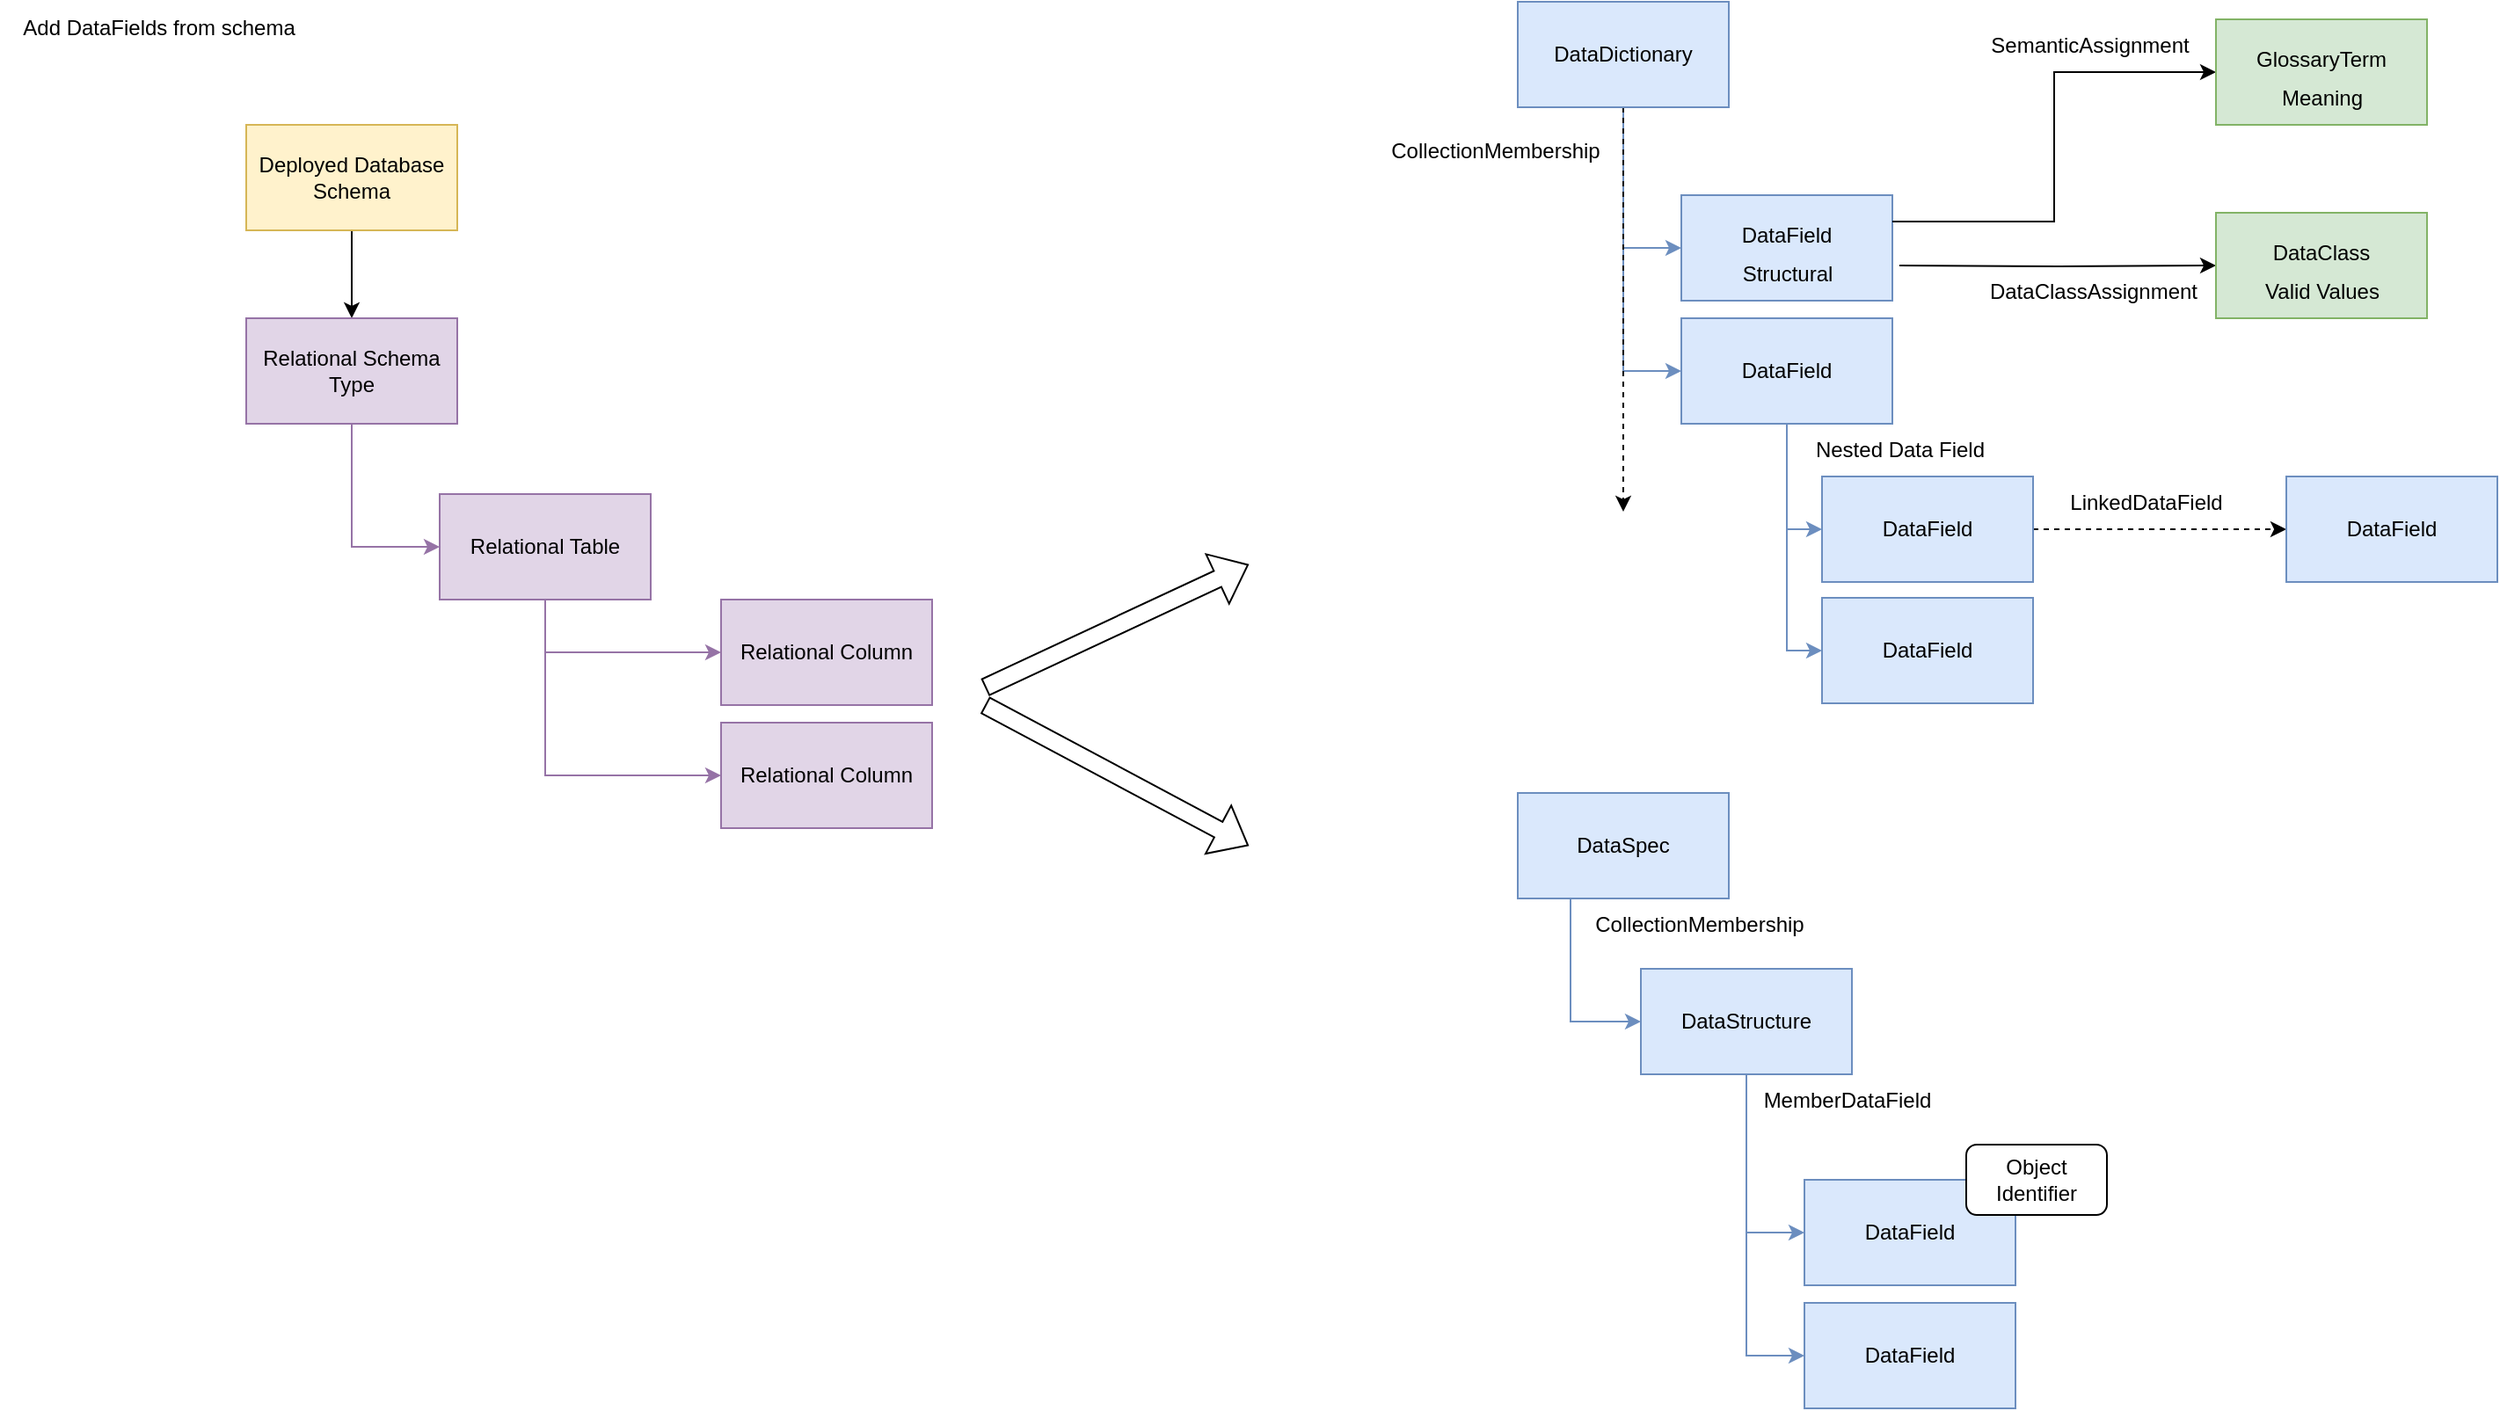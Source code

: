 <mxfile version="26.1.1">
  <diagram name="data-fields" id="ivfF4GWM53ZjKB8wbvqa">
    <mxGraphModel dx="1242" dy="832" grid="1" gridSize="10" guides="1" tooltips="1" connect="1" arrows="1" fold="1" page="1" pageScale="1" pageWidth="827" pageHeight="1169" math="0" shadow="0">
      <root>
        <mxCell id="0" />
        <mxCell id="1" parent="0" />
        <mxCell id="taulqxEgYe-I9Oj6d4i8-7" style="edgeStyle=orthogonalEdgeStyle;rounded=0;orthogonalLoop=1;jettySize=auto;html=1;exitX=0.5;exitY=1;exitDx=0;exitDy=0;entryX=0.5;entryY=0;entryDx=0;entryDy=0;" edge="1" parent="1" source="taulqxEgYe-I9Oj6d4i8-1" target="taulqxEgYe-I9Oj6d4i8-3">
          <mxGeometry relative="1" as="geometry" />
        </mxCell>
        <mxCell id="taulqxEgYe-I9Oj6d4i8-1" value="Deployed Database Schema" style="rounded=0;whiteSpace=wrap;html=1;fillColor=#fff2cc;strokeColor=#d6b656;" vertex="1" parent="1">
          <mxGeometry x="200" y="280" width="120" height="60" as="geometry" />
        </mxCell>
        <mxCell id="taulqxEgYe-I9Oj6d4i8-2" value="Add DataFields from schema" style="text;html=1;align=center;verticalAlign=middle;resizable=0;points=[];autosize=1;strokeColor=none;fillColor=none;" vertex="1" parent="1">
          <mxGeometry x="60" y="210" width="180" height="30" as="geometry" />
        </mxCell>
        <mxCell id="taulqxEgYe-I9Oj6d4i8-8" style="edgeStyle=orthogonalEdgeStyle;rounded=0;orthogonalLoop=1;jettySize=auto;html=1;entryX=0;entryY=0.5;entryDx=0;entryDy=0;fillColor=#e1d5e7;strokeColor=#9673a6;" edge="1" parent="1" source="taulqxEgYe-I9Oj6d4i8-3" target="taulqxEgYe-I9Oj6d4i8-6">
          <mxGeometry relative="1" as="geometry" />
        </mxCell>
        <mxCell id="taulqxEgYe-I9Oj6d4i8-3" value="Relational Schema Type" style="rounded=0;whiteSpace=wrap;html=1;fillColor=#e1d5e7;strokeColor=#9673a6;" vertex="1" parent="1">
          <mxGeometry x="200" y="390" width="120" height="60" as="geometry" />
        </mxCell>
        <mxCell id="taulqxEgYe-I9Oj6d4i8-4" value="Relational Column" style="rounded=0;whiteSpace=wrap;html=1;fillColor=#e1d5e7;strokeColor=#9673a6;" vertex="1" parent="1">
          <mxGeometry x="470" y="620" width="120" height="60" as="geometry" />
        </mxCell>
        <mxCell id="taulqxEgYe-I9Oj6d4i8-5" value="Relational Column" style="rounded=0;whiteSpace=wrap;html=1;fillColor=#e1d5e7;strokeColor=#9673a6;" vertex="1" parent="1">
          <mxGeometry x="470" y="550" width="120" height="60" as="geometry" />
        </mxCell>
        <mxCell id="taulqxEgYe-I9Oj6d4i8-9" style="edgeStyle=orthogonalEdgeStyle;rounded=0;orthogonalLoop=1;jettySize=auto;html=1;exitX=0.5;exitY=1;exitDx=0;exitDy=0;fillColor=#e1d5e7;strokeColor=#9673a6;" edge="1" parent="1" source="taulqxEgYe-I9Oj6d4i8-6" target="taulqxEgYe-I9Oj6d4i8-5">
          <mxGeometry relative="1" as="geometry" />
        </mxCell>
        <mxCell id="taulqxEgYe-I9Oj6d4i8-10" style="edgeStyle=orthogonalEdgeStyle;rounded=0;orthogonalLoop=1;jettySize=auto;html=1;exitX=0.5;exitY=1;exitDx=0;exitDy=0;entryX=0;entryY=0.5;entryDx=0;entryDy=0;fillColor=#e1d5e7;strokeColor=#9673a6;" edge="1" parent="1" source="taulqxEgYe-I9Oj6d4i8-6" target="taulqxEgYe-I9Oj6d4i8-4">
          <mxGeometry relative="1" as="geometry" />
        </mxCell>
        <mxCell id="taulqxEgYe-I9Oj6d4i8-6" value="Relational Table" style="rounded=0;whiteSpace=wrap;html=1;fillColor=#e1d5e7;strokeColor=#9673a6;" vertex="1" parent="1">
          <mxGeometry x="310" y="490" width="120" height="60" as="geometry" />
        </mxCell>
        <mxCell id="taulqxEgYe-I9Oj6d4i8-28" style="edgeStyle=orthogonalEdgeStyle;rounded=0;orthogonalLoop=1;jettySize=auto;html=1;entryX=0;entryY=0.5;entryDx=0;entryDy=0;" edge="1" parent="1" target="taulqxEgYe-I9Oj6d4i8-27">
          <mxGeometry relative="1" as="geometry">
            <mxPoint x="1140" y="360" as="sourcePoint" />
          </mxGeometry>
        </mxCell>
        <mxCell id="taulqxEgYe-I9Oj6d4i8-11" value="DataField&lt;div&gt;&lt;br&gt;&lt;/div&gt;" style="rounded=0;whiteSpace=wrap;html=1;fillColor=#dae8fc;strokeColor=#6c8ebf;" vertex="1" parent="1">
          <mxGeometry x="1016" y="320" width="120" height="60" as="geometry" />
        </mxCell>
        <mxCell id="taulqxEgYe-I9Oj6d4i8-12" value="DataField" style="rounded=0;whiteSpace=wrap;html=1;fillColor=#dae8fc;strokeColor=#6c8ebf;" vertex="1" parent="1">
          <mxGeometry x="1016" y="390" width="120" height="60" as="geometry" />
        </mxCell>
        <mxCell id="taulqxEgYe-I9Oj6d4i8-15" style="edgeStyle=orthogonalEdgeStyle;rounded=0;orthogonalLoop=1;jettySize=auto;html=1;exitX=0.5;exitY=1;exitDx=0;exitDy=0;entryX=0;entryY=0.5;entryDx=0;entryDy=0;fillColor=#dae8fc;strokeColor=#6c8ebf;" edge="1" parent="1" source="taulqxEgYe-I9Oj6d4i8-14" target="taulqxEgYe-I9Oj6d4i8-11">
          <mxGeometry relative="1" as="geometry" />
        </mxCell>
        <mxCell id="taulqxEgYe-I9Oj6d4i8-16" style="edgeStyle=orthogonalEdgeStyle;rounded=0;orthogonalLoop=1;jettySize=auto;html=1;exitX=0.5;exitY=1;exitDx=0;exitDy=0;entryX=0;entryY=0.5;entryDx=0;entryDy=0;fillColor=#dae8fc;strokeColor=#6c8ebf;" edge="1" parent="1" source="taulqxEgYe-I9Oj6d4i8-14" target="taulqxEgYe-I9Oj6d4i8-12">
          <mxGeometry relative="1" as="geometry" />
        </mxCell>
        <mxCell id="taulqxEgYe-I9Oj6d4i8-26" style="edgeStyle=orthogonalEdgeStyle;rounded=0;orthogonalLoop=1;jettySize=auto;html=1;exitX=0.5;exitY=1;exitDx=0;exitDy=0;dashed=1;" edge="1" parent="1" source="taulqxEgYe-I9Oj6d4i8-14">
          <mxGeometry relative="1" as="geometry">
            <mxPoint x="983" y="500" as="targetPoint" />
          </mxGeometry>
        </mxCell>
        <mxCell id="taulqxEgYe-I9Oj6d4i8-14" value="DataDictionary" style="rounded=0;whiteSpace=wrap;html=1;fillColor=#dae8fc;strokeColor=#6c8ebf;" vertex="1" parent="1">
          <mxGeometry x="923" y="210" width="120" height="60" as="geometry" />
        </mxCell>
        <mxCell id="taulqxEgYe-I9Oj6d4i8-17" value="DataField" style="rounded=0;whiteSpace=wrap;html=1;fillColor=#dae8fc;strokeColor=#6c8ebf;" vertex="1" parent="1">
          <mxGeometry x="1086" y="880" width="120" height="60" as="geometry" />
        </mxCell>
        <mxCell id="taulqxEgYe-I9Oj6d4i8-18" value="DataField" style="rounded=0;whiteSpace=wrap;html=1;fillColor=#dae8fc;strokeColor=#6c8ebf;" vertex="1" parent="1">
          <mxGeometry x="1086" y="950" width="120" height="60" as="geometry" />
        </mxCell>
        <mxCell id="taulqxEgYe-I9Oj6d4i8-19" style="edgeStyle=orthogonalEdgeStyle;rounded=0;orthogonalLoop=1;jettySize=auto;html=1;exitX=0.5;exitY=1;exitDx=0;exitDy=0;entryX=0;entryY=0.5;entryDx=0;entryDy=0;fillColor=#dae8fc;strokeColor=#6c8ebf;" edge="1" parent="1" source="taulqxEgYe-I9Oj6d4i8-21" target="taulqxEgYe-I9Oj6d4i8-17">
          <mxGeometry relative="1" as="geometry" />
        </mxCell>
        <mxCell id="taulqxEgYe-I9Oj6d4i8-20" style="edgeStyle=orthogonalEdgeStyle;rounded=0;orthogonalLoop=1;jettySize=auto;html=1;exitX=0.5;exitY=1;exitDx=0;exitDy=0;entryX=0;entryY=0.5;entryDx=0;entryDy=0;fillColor=#dae8fc;strokeColor=#6c8ebf;" edge="1" parent="1" source="taulqxEgYe-I9Oj6d4i8-21" target="taulqxEgYe-I9Oj6d4i8-18">
          <mxGeometry relative="1" as="geometry" />
        </mxCell>
        <mxCell id="taulqxEgYe-I9Oj6d4i8-21" value="DataStructure" style="rounded=0;whiteSpace=wrap;html=1;fillColor=#dae8fc;strokeColor=#6c8ebf;" vertex="1" parent="1">
          <mxGeometry x="993" y="760" width="120" height="60" as="geometry" />
        </mxCell>
        <mxCell id="taulqxEgYe-I9Oj6d4i8-23" style="edgeStyle=orthogonalEdgeStyle;rounded=0;orthogonalLoop=1;jettySize=auto;html=1;exitX=0.25;exitY=1;exitDx=0;exitDy=0;entryX=0;entryY=0.5;entryDx=0;entryDy=0;fillColor=#dae8fc;strokeColor=#6c8ebf;" edge="1" parent="1" source="taulqxEgYe-I9Oj6d4i8-22" target="taulqxEgYe-I9Oj6d4i8-21">
          <mxGeometry relative="1" as="geometry" />
        </mxCell>
        <mxCell id="taulqxEgYe-I9Oj6d4i8-22" value="DataSpec" style="rounded=0;whiteSpace=wrap;html=1;fillColor=#dae8fc;strokeColor=#6c8ebf;" vertex="1" parent="1">
          <mxGeometry x="923" y="660" width="120" height="60" as="geometry" />
        </mxCell>
        <mxCell id="taulqxEgYe-I9Oj6d4i8-24" value="" style="shape=flexArrow;endArrow=classic;html=1;rounded=0;" edge="1" parent="1">
          <mxGeometry width="50" height="50" relative="1" as="geometry">
            <mxPoint x="620" y="600" as="sourcePoint" />
            <mxPoint x="770" y="530" as="targetPoint" />
          </mxGeometry>
        </mxCell>
        <mxCell id="taulqxEgYe-I9Oj6d4i8-25" value="" style="shape=flexArrow;endArrow=classic;html=1;rounded=0;" edge="1" parent="1">
          <mxGeometry width="50" height="50" relative="1" as="geometry">
            <mxPoint x="620" y="610" as="sourcePoint" />
            <mxPoint x="770" y="690" as="targetPoint" />
          </mxGeometry>
        </mxCell>
        <mxCell id="taulqxEgYe-I9Oj6d4i8-27" value="DataClass&lt;div&gt;&lt;br&gt;&lt;/div&gt;" style="rounded=0;whiteSpace=wrap;html=1;fillColor=#d5e8d4;strokeColor=#82b366;" vertex="1" parent="1">
          <mxGeometry x="1320" y="330" width="120" height="60" as="geometry" />
        </mxCell>
        <mxCell id="taulqxEgYe-I9Oj6d4i8-29" value="Structural" style="text;html=1;align=center;verticalAlign=middle;resizable=0;points=[];autosize=1;strokeColor=none;fillColor=none;" vertex="1" parent="1">
          <mxGeometry x="1041" y="350" width="70" height="30" as="geometry" />
        </mxCell>
        <mxCell id="taulqxEgYe-I9Oj6d4i8-30" value="Valid Values" style="text;html=1;align=center;verticalAlign=middle;resizable=0;points=[];autosize=1;strokeColor=none;fillColor=none;" vertex="1" parent="1">
          <mxGeometry x="1335" y="360" width="90" height="30" as="geometry" />
        </mxCell>
        <mxCell id="taulqxEgYe-I9Oj6d4i8-38" style="edgeStyle=orthogonalEdgeStyle;rounded=0;orthogonalLoop=1;jettySize=auto;html=1;exitX=1;exitY=0.5;exitDx=0;exitDy=0;entryX=0;entryY=0.5;entryDx=0;entryDy=0;dashed=1;" edge="1" parent="1" source="taulqxEgYe-I9Oj6d4i8-39" target="taulqxEgYe-I9Oj6d4i8-43">
          <mxGeometry relative="1" as="geometry" />
        </mxCell>
        <mxCell id="taulqxEgYe-I9Oj6d4i8-39" value="DataField" style="rounded=0;whiteSpace=wrap;html=1;fillColor=#dae8fc;strokeColor=#6c8ebf;" vertex="1" parent="1">
          <mxGeometry x="1096" y="480" width="120" height="60" as="geometry" />
        </mxCell>
        <mxCell id="taulqxEgYe-I9Oj6d4i8-40" style="edgeStyle=orthogonalEdgeStyle;rounded=0;orthogonalLoop=1;jettySize=auto;html=1;entryX=0;entryY=0.5;entryDx=0;entryDy=0;fillColor=#dae8fc;strokeColor=#6c8ebf;exitX=0.5;exitY=1;exitDx=0;exitDy=0;" edge="1" parent="1" target="taulqxEgYe-I9Oj6d4i8-39" source="taulqxEgYe-I9Oj6d4i8-12">
          <mxGeometry relative="1" as="geometry">
            <mxPoint x="1043" y="470" as="sourcePoint" />
          </mxGeometry>
        </mxCell>
        <mxCell id="taulqxEgYe-I9Oj6d4i8-41" value="DataField" style="rounded=0;whiteSpace=wrap;html=1;fillColor=#dae8fc;strokeColor=#6c8ebf;" vertex="1" parent="1">
          <mxGeometry x="1096" y="549" width="120" height="60" as="geometry" />
        </mxCell>
        <mxCell id="taulqxEgYe-I9Oj6d4i8-42" style="edgeStyle=orthogonalEdgeStyle;rounded=0;orthogonalLoop=1;jettySize=auto;html=1;exitX=0.5;exitY=1;exitDx=0;exitDy=0;entryX=0;entryY=0.5;entryDx=0;entryDy=0;fillColor=#dae8fc;strokeColor=#6c8ebf;" edge="1" parent="1" target="taulqxEgYe-I9Oj6d4i8-41" source="taulqxEgYe-I9Oj6d4i8-12">
          <mxGeometry relative="1" as="geometry">
            <mxPoint x="1056" y="440" as="sourcePoint" />
          </mxGeometry>
        </mxCell>
        <mxCell id="taulqxEgYe-I9Oj6d4i8-43" value="DataField" style="rounded=0;whiteSpace=wrap;html=1;fillColor=#dae8fc;strokeColor=#6c8ebf;" vertex="1" parent="1">
          <mxGeometry x="1360" y="480" width="120" height="60" as="geometry" />
        </mxCell>
        <mxCell id="taulqxEgYe-I9Oj6d4i8-44" value="LinkedDataField" style="text;html=1;align=center;verticalAlign=middle;resizable=0;points=[];autosize=1;strokeColor=none;fillColor=none;" vertex="1" parent="1">
          <mxGeometry x="1225" y="480" width="110" height="30" as="geometry" />
        </mxCell>
        <mxCell id="taulqxEgYe-I9Oj6d4i8-45" value="Nested&amp;nbsp;&lt;span style=&quot;background-color: transparent; color: light-dark(rgb(0, 0, 0), rgb(255, 255, 255));&quot;&gt;Data Field&lt;/span&gt;" style="text;html=1;align=center;verticalAlign=middle;resizable=0;points=[];autosize=1;strokeColor=none;fillColor=none;" vertex="1" parent="1">
          <mxGeometry x="1080" y="450" width="120" height="30" as="geometry" />
        </mxCell>
        <mxCell id="taulqxEgYe-I9Oj6d4i8-46" style="edgeStyle=orthogonalEdgeStyle;rounded=0;orthogonalLoop=1;jettySize=auto;html=1;exitX=1;exitY=0.25;exitDx=0;exitDy=0;entryX=0;entryY=0.5;entryDx=0;entryDy=0;" edge="1" parent="1" target="taulqxEgYe-I9Oj6d4i8-47" source="taulqxEgYe-I9Oj6d4i8-11">
          <mxGeometry relative="1" as="geometry">
            <mxPoint x="1136" y="250" as="sourcePoint" />
          </mxGeometry>
        </mxCell>
        <mxCell id="taulqxEgYe-I9Oj6d4i8-47" value="GlossaryTerm&lt;div&gt;&lt;br&gt;&lt;/div&gt;" style="rounded=0;whiteSpace=wrap;html=1;fillColor=#d5e8d4;strokeColor=#82b366;" vertex="1" parent="1">
          <mxGeometry x="1320" y="220" width="120" height="60" as="geometry" />
        </mxCell>
        <mxCell id="taulqxEgYe-I9Oj6d4i8-48" value="Meaning" style="text;html=1;align=center;verticalAlign=middle;resizable=0;points=[];autosize=1;strokeColor=none;fillColor=none;" vertex="1" parent="1">
          <mxGeometry x="1345" y="250" width="70" height="30" as="geometry" />
        </mxCell>
        <mxCell id="taulqxEgYe-I9Oj6d4i8-49" value="Object&lt;div&gt;Identifier&lt;/div&gt;" style="rounded=1;whiteSpace=wrap;html=1;" vertex="1" parent="1">
          <mxGeometry x="1178" y="860" width="80" height="40" as="geometry" />
        </mxCell>
        <mxCell id="taulqxEgYe-I9Oj6d4i8-50" value="DataClassAssignment" style="text;html=1;align=center;verticalAlign=middle;resizable=0;points=[];autosize=1;strokeColor=none;fillColor=none;" vertex="1" parent="1">
          <mxGeometry x="1180" y="360" width="140" height="30" as="geometry" />
        </mxCell>
        <mxCell id="taulqxEgYe-I9Oj6d4i8-51" value="SemanticAssignment" style="text;html=1;align=center;verticalAlign=middle;resizable=0;points=[];autosize=1;strokeColor=none;fillColor=none;" vertex="1" parent="1">
          <mxGeometry x="1178" y="220" width="140" height="30" as="geometry" />
        </mxCell>
        <mxCell id="taulqxEgYe-I9Oj6d4i8-52" value="CollectionMembership" style="text;html=1;align=center;verticalAlign=middle;resizable=0;points=[];autosize=1;strokeColor=none;fillColor=none;" vertex="1" parent="1">
          <mxGeometry x="840" y="280" width="140" height="30" as="geometry" />
        </mxCell>
        <mxCell id="taulqxEgYe-I9Oj6d4i8-53" value="MemberDataField" style="text;html=1;align=center;verticalAlign=middle;resizable=0;points=[];autosize=1;strokeColor=none;fillColor=none;" vertex="1" parent="1">
          <mxGeometry x="1050" y="820" width="120" height="30" as="geometry" />
        </mxCell>
        <mxCell id="taulqxEgYe-I9Oj6d4i8-54" value="CollectionMembership" style="text;html=1;align=center;verticalAlign=middle;resizable=0;points=[];autosize=1;strokeColor=none;fillColor=none;" vertex="1" parent="1">
          <mxGeometry x="956" y="720" width="140" height="30" as="geometry" />
        </mxCell>
      </root>
    </mxGraphModel>
  </diagram>
</mxfile>
